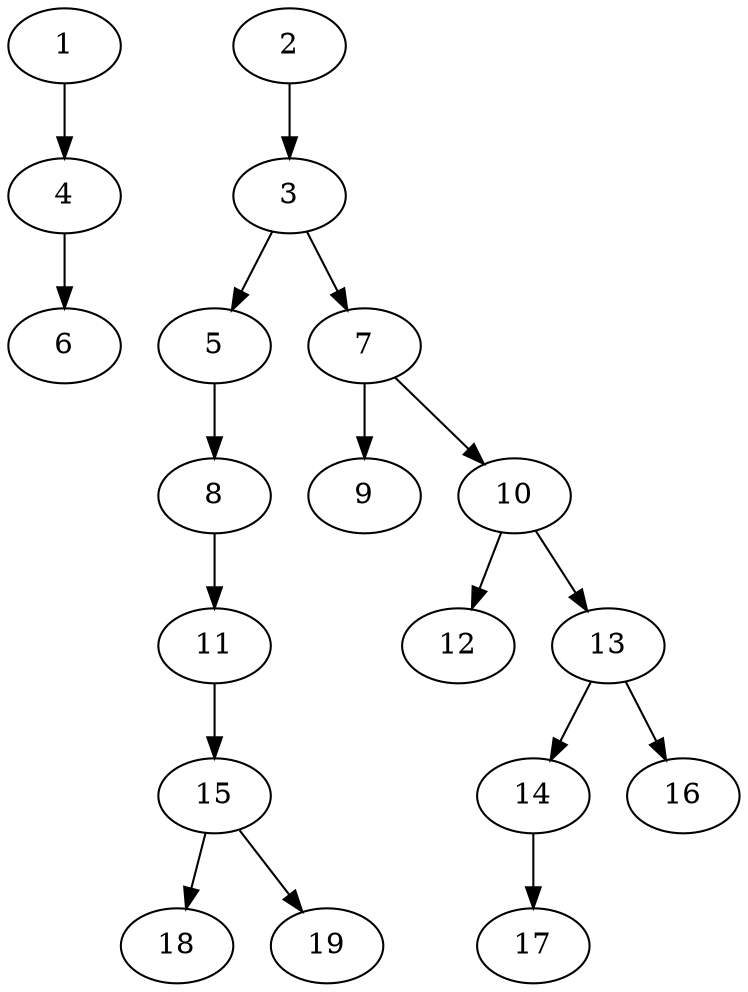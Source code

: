 // DAG (tier=1-easy, mode=compute, n=19, ccr=0.275, fat=0.419, density=0.321, regular=0.764, jump=0.077, mindata=262144, maxdata=2097152)
// DAG automatically generated by daggen at Sun Aug 24 16:33:32 2025
// /home/ermia/Project/Environments/daggen/bin/daggen --dot --ccr 0.275 --fat 0.419 --regular 0.764 --density 0.321 --jump 0.077 --mindata 262144 --maxdata 2097152 -n 19 
digraph G {
  1 [size="120846319320545", alpha="0.06", expect_size="60423159660272"]
  1 -> 4 [size ="13551301296128"]
  2 [size="716187753233371", alpha="0.18", expect_size="358093876616685"]
  2 -> 3 [size ="20967837401088"]
  3 [size="1026565010467168", alpha="0.03", expect_size="513282505233584"]
  3 -> 5 [size ="18975165513728"]
  3 -> 7 [size ="18975165513728"]
  4 [size="66155276603311616", alpha="0.09", expect_size="33077638301655808"]
  4 -> 6 [size ="31734313779200"]
  5 [size="6976454853660770304", alpha="0.12", expect_size="3488227426830385152"]
  5 -> 8 [size ="29208763957248"]
  6 [size="9088922681268502528", alpha="0.12", expect_size="4544461340634251264"]
  7 [size="15213446304569506", alpha="0.03", expect_size="7606723152284753"]
  7 -> 9 [size ="11561817079808"]
  7 -> 10 [size ="11561817079808"]
  8 [size="1054530203356758016", alpha="0.20", expect_size="527265101678379008"]
  8 -> 11 [size ="8288246693888"]
  9 [size="4893632255683216", alpha="0.20", expect_size="2446816127841608"]
  10 [size="707212013616425", alpha="0.12", expect_size="353606006808212"]
  10 -> 12 [size ="29554148114432"]
  10 -> 13 [size ="29554148114432"]
  11 [size="107071493746560", alpha="0.01", expect_size="53535746873280"]
  11 -> 15 [size ="1683627180032"]
  12 [size="29492633330787916", alpha="0.13", expect_size="14746316665393958"]
  13 [size="3841434140512790", alpha="0.02", expect_size="1920717070256395"]
  13 -> 14 [size ="1698693120000"]
  13 -> 16 [size ="1698693120000"]
  14 [size="38178419050559", alpha="0.12", expect_size="19089209525279"]
  14 -> 17 [size ="1167098642432"]
  15 [size="13006627724876720", alpha="0.06", expect_size="6503313862438360"]
  15 -> 18 [size ="28184791744512"]
  15 -> 19 [size ="28184791744512"]
  16 [size="7166866085477207", alpha="0.10", expect_size="3583433042738603"]
  17 [size="9022190770441945088", alpha="0.18", expect_size="4511095385220972544"]
  18 [size="31053100933108732", alpha="0.19", expect_size="15526550466554366"]
  19 [size="6235894500828134", alpha="0.02", expect_size="3117947250414067"]
}